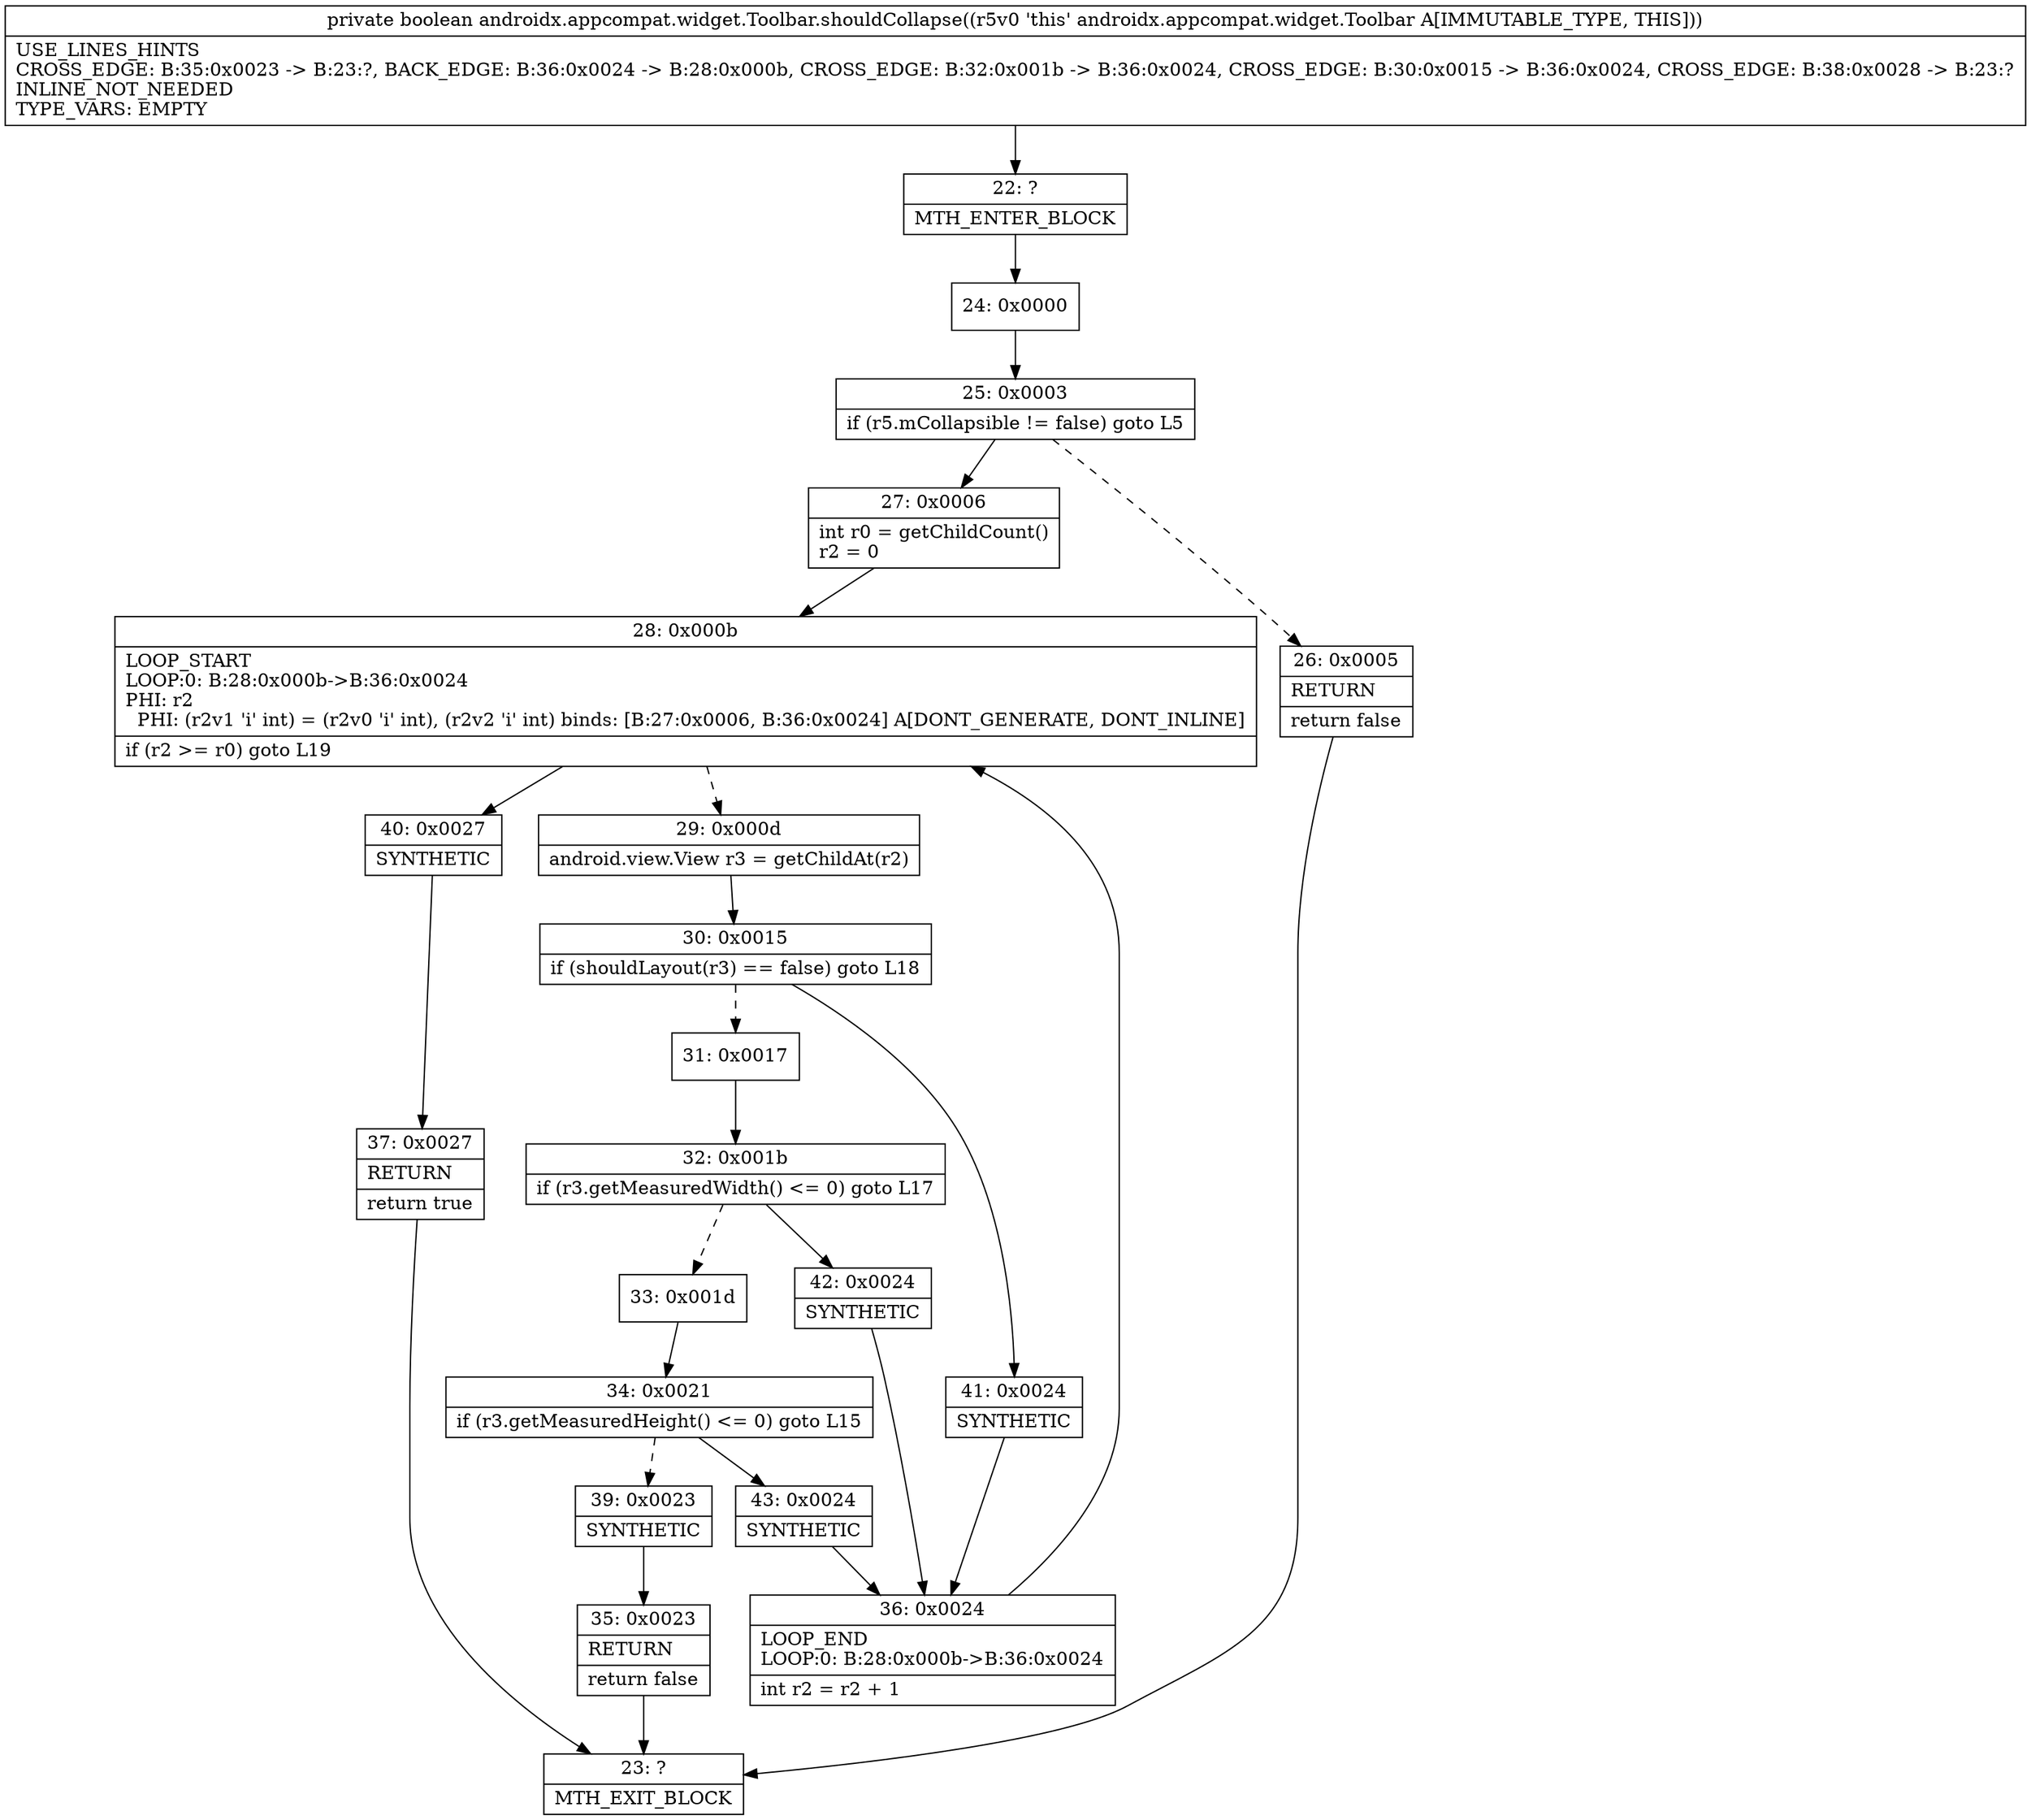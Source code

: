 digraph "CFG forandroidx.appcompat.widget.Toolbar.shouldCollapse()Z" {
Node_22 [shape=record,label="{22\:\ ?|MTH_ENTER_BLOCK\l}"];
Node_24 [shape=record,label="{24\:\ 0x0000}"];
Node_25 [shape=record,label="{25\:\ 0x0003|if (r5.mCollapsible != false) goto L5\l}"];
Node_26 [shape=record,label="{26\:\ 0x0005|RETURN\l|return false\l}"];
Node_23 [shape=record,label="{23\:\ ?|MTH_EXIT_BLOCK\l}"];
Node_27 [shape=record,label="{27\:\ 0x0006|int r0 = getChildCount()\lr2 = 0\l}"];
Node_28 [shape=record,label="{28\:\ 0x000b|LOOP_START\lLOOP:0: B:28:0x000b\-\>B:36:0x0024\lPHI: r2 \l  PHI: (r2v1 'i' int) = (r2v0 'i' int), (r2v2 'i' int) binds: [B:27:0x0006, B:36:0x0024] A[DONT_GENERATE, DONT_INLINE]\l|if (r2 \>= r0) goto L19\l}"];
Node_29 [shape=record,label="{29\:\ 0x000d|android.view.View r3 = getChildAt(r2)\l}"];
Node_30 [shape=record,label="{30\:\ 0x0015|if (shouldLayout(r3) == false) goto L18\l}"];
Node_31 [shape=record,label="{31\:\ 0x0017}"];
Node_32 [shape=record,label="{32\:\ 0x001b|if (r3.getMeasuredWidth() \<= 0) goto L17\l}"];
Node_33 [shape=record,label="{33\:\ 0x001d}"];
Node_34 [shape=record,label="{34\:\ 0x0021|if (r3.getMeasuredHeight() \<= 0) goto L15\l}"];
Node_39 [shape=record,label="{39\:\ 0x0023|SYNTHETIC\l}"];
Node_35 [shape=record,label="{35\:\ 0x0023|RETURN\l|return false\l}"];
Node_43 [shape=record,label="{43\:\ 0x0024|SYNTHETIC\l}"];
Node_36 [shape=record,label="{36\:\ 0x0024|LOOP_END\lLOOP:0: B:28:0x000b\-\>B:36:0x0024\l|int r2 = r2 + 1\l}"];
Node_42 [shape=record,label="{42\:\ 0x0024|SYNTHETIC\l}"];
Node_41 [shape=record,label="{41\:\ 0x0024|SYNTHETIC\l}"];
Node_40 [shape=record,label="{40\:\ 0x0027|SYNTHETIC\l}"];
Node_37 [shape=record,label="{37\:\ 0x0027|RETURN\l|return true\l}"];
MethodNode[shape=record,label="{private boolean androidx.appcompat.widget.Toolbar.shouldCollapse((r5v0 'this' androidx.appcompat.widget.Toolbar A[IMMUTABLE_TYPE, THIS]))  | USE_LINES_HINTS\lCROSS_EDGE: B:35:0x0023 \-\> B:23:?, BACK_EDGE: B:36:0x0024 \-\> B:28:0x000b, CROSS_EDGE: B:32:0x001b \-\> B:36:0x0024, CROSS_EDGE: B:30:0x0015 \-\> B:36:0x0024, CROSS_EDGE: B:38:0x0028 \-\> B:23:?\lINLINE_NOT_NEEDED\lTYPE_VARS: EMPTY\l}"];
MethodNode -> Node_22;Node_22 -> Node_24;
Node_24 -> Node_25;
Node_25 -> Node_26[style=dashed];
Node_25 -> Node_27;
Node_26 -> Node_23;
Node_27 -> Node_28;
Node_28 -> Node_29[style=dashed];
Node_28 -> Node_40;
Node_29 -> Node_30;
Node_30 -> Node_31[style=dashed];
Node_30 -> Node_41;
Node_31 -> Node_32;
Node_32 -> Node_33[style=dashed];
Node_32 -> Node_42;
Node_33 -> Node_34;
Node_34 -> Node_39[style=dashed];
Node_34 -> Node_43;
Node_39 -> Node_35;
Node_35 -> Node_23;
Node_43 -> Node_36;
Node_36 -> Node_28;
Node_42 -> Node_36;
Node_41 -> Node_36;
Node_40 -> Node_37;
Node_37 -> Node_23;
}

